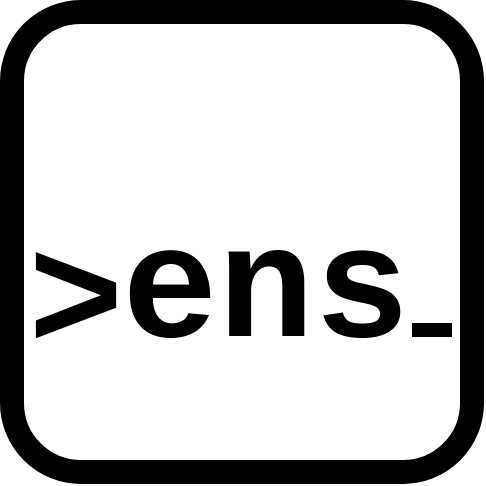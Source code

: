 <mxfile version="12.8.5" type="device"><diagram id="dO2MdHofH9JSZOtS74SO" name="Page-1"><mxGraphModel dx="1422" dy="1083" grid="1" gridSize="10" guides="1" tooltips="1" connect="1" arrows="1" fold="1" page="1" pageScale="1" pageWidth="827" pageHeight="1169" math="0" shadow="0"><root><mxCell id="0"/><mxCell id="1" parent="0"/><mxCell id="5UJiuMSOzV91RiWwCjzn-1" value="" style="whiteSpace=wrap;html=1;aspect=fixed;strokeWidth=12;perimeterSpacing=1;rounded=1;fontSize=20;fillColor=#ffffff;gradientColor=none;glass=0;shadow=0;comic=0;" parent="1" vertex="1"><mxGeometry x="370" y="550" width="230" height="230" as="geometry"/></mxCell><mxCell id="5UJiuMSOzV91RiWwCjzn-3" value="ens" style="text;resizable=0;autosize=1;align=left;verticalAlign=middle;points=[];fillColor=none;strokeColor=none;rounded=0;fontFamily=Courier New;FType=g;fontSize=80;fontStyle=1;glass=0;labelBackgroundColor=#ffffff;horizontal=1;" parent="1" vertex="1"><mxGeometry x="423" y="623" width="160" height="100" as="geometry"/></mxCell><mxCell id="5UJiuMSOzV91RiWwCjzn-4" value="&gt;" style="text;resizable=0;autosize=1;align=center;verticalAlign=middle;points=[];rounded=0;fontFamily=Courier New;fontSize=80;labelPosition=center;verticalLabelPosition=middle;fontStyle=1" parent="1" vertex="1"><mxGeometry x="372" y="629" width="60" height="100" as="geometry"/></mxCell><mxCell id="5UJiuMSOzV91RiWwCjzn-8" value="" style="endArrow=none;html=1;fontFamily=Courier New;fontSize=60;strokeWidth=7;" parent="1" edge="1"><mxGeometry width="50" height="50" relative="1" as="geometry"><mxPoint x="570" y="709" as="sourcePoint"/><mxPoint x="590" y="709" as="targetPoint"/></mxGeometry></mxCell></root></mxGraphModel></diagram></mxfile>
